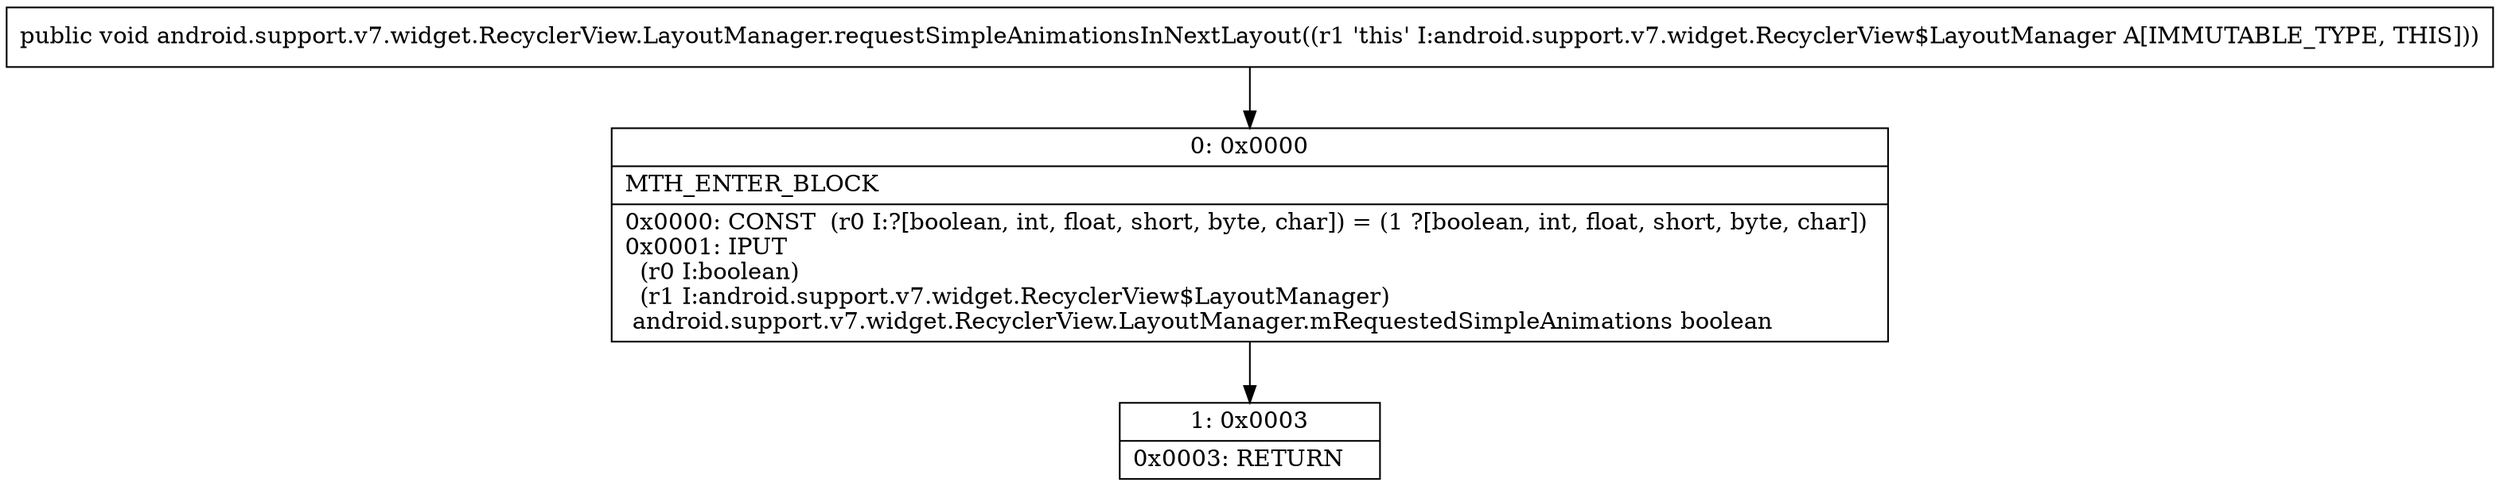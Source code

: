 digraph "CFG forandroid.support.v7.widget.RecyclerView.LayoutManager.requestSimpleAnimationsInNextLayout()V" {
Node_0 [shape=record,label="{0\:\ 0x0000|MTH_ENTER_BLOCK\l|0x0000: CONST  (r0 I:?[boolean, int, float, short, byte, char]) = (1 ?[boolean, int, float, short, byte, char]) \l0x0001: IPUT  \l  (r0 I:boolean)\l  (r1 I:android.support.v7.widget.RecyclerView$LayoutManager)\l android.support.v7.widget.RecyclerView.LayoutManager.mRequestedSimpleAnimations boolean \l}"];
Node_1 [shape=record,label="{1\:\ 0x0003|0x0003: RETURN   \l}"];
MethodNode[shape=record,label="{public void android.support.v7.widget.RecyclerView.LayoutManager.requestSimpleAnimationsInNextLayout((r1 'this' I:android.support.v7.widget.RecyclerView$LayoutManager A[IMMUTABLE_TYPE, THIS])) }"];
MethodNode -> Node_0;
Node_0 -> Node_1;
}

